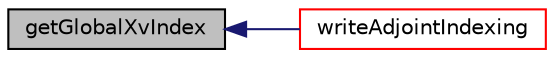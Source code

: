 digraph "getGlobalXvIndex"
{
  bgcolor="transparent";
  edge [fontname="Helvetica",fontsize="10",labelfontname="Helvetica",labelfontsize="10"];
  node [fontname="Helvetica",fontsize="10",shape=record];
  rankdir="LR";
  Node122 [label="getGlobalXvIndex",height=0.2,width=0.4,color="black", fillcolor="grey75", style="filled", fontcolor="black"];
  Node122 -> Node123 [dir="back",color="midnightblue",fontsize="10",style="solid",fontname="Helvetica"];
  Node123 [label="writeAdjointIndexing",height=0.2,width=0.4,color="red",URL="$classFoam_1_1DAIndex.html#a5ea2d9b49873d967653031239f6280e4",tooltip="write the adjoint indexing for debugging "];
}
